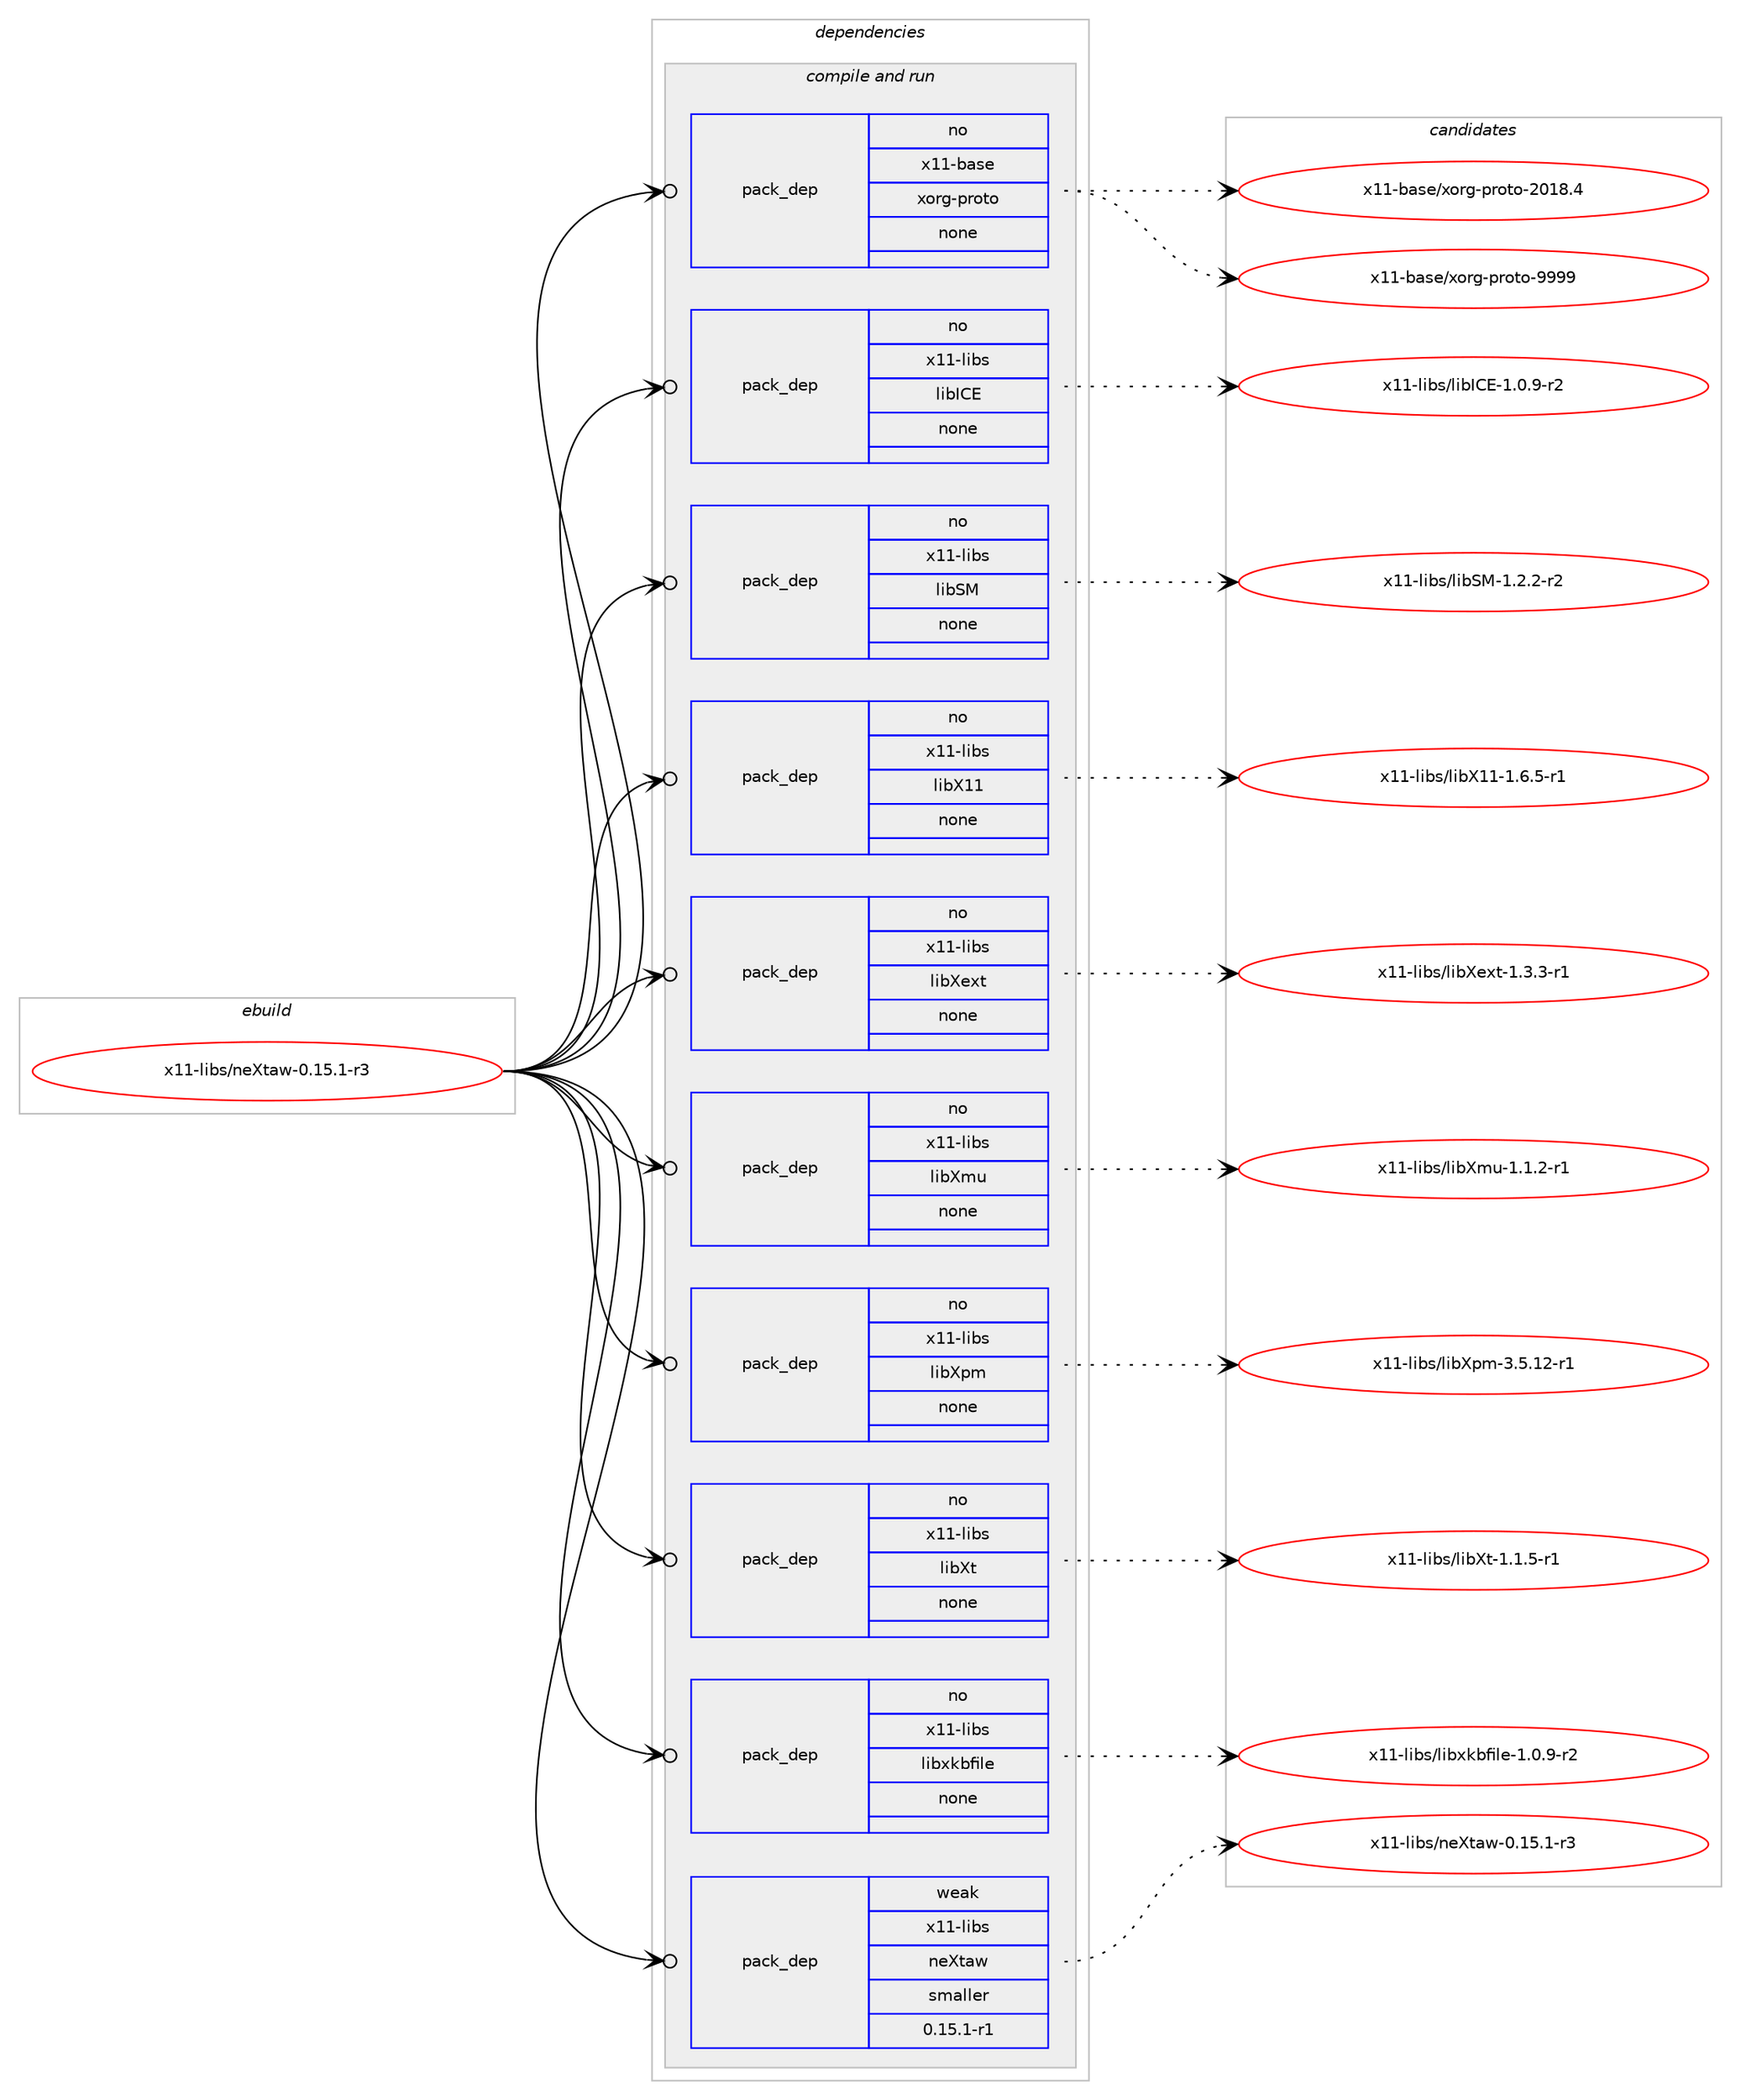 digraph prolog {

# *************
# Graph options
# *************

newrank=true;
concentrate=true;
compound=true;
graph [rankdir=LR,fontname=Helvetica,fontsize=10,ranksep=1.5];#, ranksep=2.5, nodesep=0.2];
edge  [arrowhead=vee];
node  [fontname=Helvetica,fontsize=10];

# **********
# The ebuild
# **********

subgraph cluster_leftcol {
color=gray;
rank=same;
label=<<i>ebuild</i>>;
id [label="x11-libs/neXtaw-0.15.1-r3", color=red, width=4, href="../x11-libs/neXtaw-0.15.1-r3.svg"];
}

# ****************
# The dependencies
# ****************

subgraph cluster_midcol {
color=gray;
label=<<i>dependencies</i>>;
subgraph cluster_compile {
fillcolor="#eeeeee";
style=filled;
label=<<i>compile</i>>;
}
subgraph cluster_compileandrun {
fillcolor="#eeeeee";
style=filled;
label=<<i>compile and run</i>>;
subgraph pack7462 {
dependency9622 [label=<<TABLE BORDER="0" CELLBORDER="1" CELLSPACING="0" CELLPADDING="4" WIDTH="220"><TR><TD ROWSPAN="6" CELLPADDING="30">pack_dep</TD></TR><TR><TD WIDTH="110">no</TD></TR><TR><TD>x11-base</TD></TR><TR><TD>xorg-proto</TD></TR><TR><TD>none</TD></TR><TR><TD></TD></TR></TABLE>>, shape=none, color=blue];
}
id:e -> dependency9622:w [weight=20,style="solid",arrowhead="odotvee"];
subgraph pack7463 {
dependency9623 [label=<<TABLE BORDER="0" CELLBORDER="1" CELLSPACING="0" CELLPADDING="4" WIDTH="220"><TR><TD ROWSPAN="6" CELLPADDING="30">pack_dep</TD></TR><TR><TD WIDTH="110">no</TD></TR><TR><TD>x11-libs</TD></TR><TR><TD>libICE</TD></TR><TR><TD>none</TD></TR><TR><TD></TD></TR></TABLE>>, shape=none, color=blue];
}
id:e -> dependency9623:w [weight=20,style="solid",arrowhead="odotvee"];
subgraph pack7464 {
dependency9624 [label=<<TABLE BORDER="0" CELLBORDER="1" CELLSPACING="0" CELLPADDING="4" WIDTH="220"><TR><TD ROWSPAN="6" CELLPADDING="30">pack_dep</TD></TR><TR><TD WIDTH="110">no</TD></TR><TR><TD>x11-libs</TD></TR><TR><TD>libSM</TD></TR><TR><TD>none</TD></TR><TR><TD></TD></TR></TABLE>>, shape=none, color=blue];
}
id:e -> dependency9624:w [weight=20,style="solid",arrowhead="odotvee"];
subgraph pack7465 {
dependency9625 [label=<<TABLE BORDER="0" CELLBORDER="1" CELLSPACING="0" CELLPADDING="4" WIDTH="220"><TR><TD ROWSPAN="6" CELLPADDING="30">pack_dep</TD></TR><TR><TD WIDTH="110">no</TD></TR><TR><TD>x11-libs</TD></TR><TR><TD>libX11</TD></TR><TR><TD>none</TD></TR><TR><TD></TD></TR></TABLE>>, shape=none, color=blue];
}
id:e -> dependency9625:w [weight=20,style="solid",arrowhead="odotvee"];
subgraph pack7466 {
dependency9626 [label=<<TABLE BORDER="0" CELLBORDER="1" CELLSPACING="0" CELLPADDING="4" WIDTH="220"><TR><TD ROWSPAN="6" CELLPADDING="30">pack_dep</TD></TR><TR><TD WIDTH="110">no</TD></TR><TR><TD>x11-libs</TD></TR><TR><TD>libXext</TD></TR><TR><TD>none</TD></TR><TR><TD></TD></TR></TABLE>>, shape=none, color=blue];
}
id:e -> dependency9626:w [weight=20,style="solid",arrowhead="odotvee"];
subgraph pack7467 {
dependency9627 [label=<<TABLE BORDER="0" CELLBORDER="1" CELLSPACING="0" CELLPADDING="4" WIDTH="220"><TR><TD ROWSPAN="6" CELLPADDING="30">pack_dep</TD></TR><TR><TD WIDTH="110">no</TD></TR><TR><TD>x11-libs</TD></TR><TR><TD>libXmu</TD></TR><TR><TD>none</TD></TR><TR><TD></TD></TR></TABLE>>, shape=none, color=blue];
}
id:e -> dependency9627:w [weight=20,style="solid",arrowhead="odotvee"];
subgraph pack7468 {
dependency9628 [label=<<TABLE BORDER="0" CELLBORDER="1" CELLSPACING="0" CELLPADDING="4" WIDTH="220"><TR><TD ROWSPAN="6" CELLPADDING="30">pack_dep</TD></TR><TR><TD WIDTH="110">no</TD></TR><TR><TD>x11-libs</TD></TR><TR><TD>libXpm</TD></TR><TR><TD>none</TD></TR><TR><TD></TD></TR></TABLE>>, shape=none, color=blue];
}
id:e -> dependency9628:w [weight=20,style="solid",arrowhead="odotvee"];
subgraph pack7469 {
dependency9629 [label=<<TABLE BORDER="0" CELLBORDER="1" CELLSPACING="0" CELLPADDING="4" WIDTH="220"><TR><TD ROWSPAN="6" CELLPADDING="30">pack_dep</TD></TR><TR><TD WIDTH="110">no</TD></TR><TR><TD>x11-libs</TD></TR><TR><TD>libXt</TD></TR><TR><TD>none</TD></TR><TR><TD></TD></TR></TABLE>>, shape=none, color=blue];
}
id:e -> dependency9629:w [weight=20,style="solid",arrowhead="odotvee"];
subgraph pack7470 {
dependency9630 [label=<<TABLE BORDER="0" CELLBORDER="1" CELLSPACING="0" CELLPADDING="4" WIDTH="220"><TR><TD ROWSPAN="6" CELLPADDING="30">pack_dep</TD></TR><TR><TD WIDTH="110">no</TD></TR><TR><TD>x11-libs</TD></TR><TR><TD>libxkbfile</TD></TR><TR><TD>none</TD></TR><TR><TD></TD></TR></TABLE>>, shape=none, color=blue];
}
id:e -> dependency9630:w [weight=20,style="solid",arrowhead="odotvee"];
subgraph pack7471 {
dependency9631 [label=<<TABLE BORDER="0" CELLBORDER="1" CELLSPACING="0" CELLPADDING="4" WIDTH="220"><TR><TD ROWSPAN="6" CELLPADDING="30">pack_dep</TD></TR><TR><TD WIDTH="110">weak</TD></TR><TR><TD>x11-libs</TD></TR><TR><TD>neXtaw</TD></TR><TR><TD>smaller</TD></TR><TR><TD>0.15.1-r1</TD></TR></TABLE>>, shape=none, color=blue];
}
id:e -> dependency9631:w [weight=20,style="solid",arrowhead="odotvee"];
}
subgraph cluster_run {
fillcolor="#eeeeee";
style=filled;
label=<<i>run</i>>;
}
}

# **************
# The candidates
# **************

subgraph cluster_choices {
rank=same;
color=gray;
label=<<i>candidates</i>>;

subgraph choice7462 {
color=black;
nodesep=1;
choice1204949459897115101471201111141034511211411111611145504849564652 [label="x11-base/xorg-proto-2018.4", color=red, width=4,href="../x11-base/xorg-proto-2018.4.svg"];
choice120494945989711510147120111114103451121141111161114557575757 [label="x11-base/xorg-proto-9999", color=red, width=4,href="../x11-base/xorg-proto-9999.svg"];
dependency9622:e -> choice1204949459897115101471201111141034511211411111611145504849564652:w [style=dotted,weight="100"];
dependency9622:e -> choice120494945989711510147120111114103451121141111161114557575757:w [style=dotted,weight="100"];
}
subgraph choice7463 {
color=black;
nodesep=1;
choice1204949451081059811547108105987367694549464846574511450 [label="x11-libs/libICE-1.0.9-r2", color=red, width=4,href="../x11-libs/libICE-1.0.9-r2.svg"];
dependency9623:e -> choice1204949451081059811547108105987367694549464846574511450:w [style=dotted,weight="100"];
}
subgraph choice7464 {
color=black;
nodesep=1;
choice12049494510810598115471081059883774549465046504511450 [label="x11-libs/libSM-1.2.2-r2", color=red, width=4,href="../x11-libs/libSM-1.2.2-r2.svg"];
dependency9624:e -> choice12049494510810598115471081059883774549465046504511450:w [style=dotted,weight="100"];
}
subgraph choice7465 {
color=black;
nodesep=1;
choice1204949451081059811547108105988849494549465446534511449 [label="x11-libs/libX11-1.6.5-r1", color=red, width=4,href="../x11-libs/libX11-1.6.5-r1.svg"];
dependency9625:e -> choice1204949451081059811547108105988849494549465446534511449:w [style=dotted,weight="100"];
}
subgraph choice7466 {
color=black;
nodesep=1;
choice120494945108105981154710810598881011201164549465146514511449 [label="x11-libs/libXext-1.3.3-r1", color=red, width=4,href="../x11-libs/libXext-1.3.3-r1.svg"];
dependency9626:e -> choice120494945108105981154710810598881011201164549465146514511449:w [style=dotted,weight="100"];
}
subgraph choice7467 {
color=black;
nodesep=1;
choice120494945108105981154710810598881091174549464946504511449 [label="x11-libs/libXmu-1.1.2-r1", color=red, width=4,href="../x11-libs/libXmu-1.1.2-r1.svg"];
dependency9627:e -> choice120494945108105981154710810598881091174549464946504511449:w [style=dotted,weight="100"];
}
subgraph choice7468 {
color=black;
nodesep=1;
choice12049494510810598115471081059888112109455146534649504511449 [label="x11-libs/libXpm-3.5.12-r1", color=red, width=4,href="../x11-libs/libXpm-3.5.12-r1.svg"];
dependency9628:e -> choice12049494510810598115471081059888112109455146534649504511449:w [style=dotted,weight="100"];
}
subgraph choice7469 {
color=black;
nodesep=1;
choice120494945108105981154710810598881164549464946534511449 [label="x11-libs/libXt-1.1.5-r1", color=red, width=4,href="../x11-libs/libXt-1.1.5-r1.svg"];
dependency9629:e -> choice120494945108105981154710810598881164549464946534511449:w [style=dotted,weight="100"];
}
subgraph choice7470 {
color=black;
nodesep=1;
choice120494945108105981154710810598120107981021051081014549464846574511450 [label="x11-libs/libxkbfile-1.0.9-r2", color=red, width=4,href="../x11-libs/libxkbfile-1.0.9-r2.svg"];
dependency9630:e -> choice120494945108105981154710810598120107981021051081014549464846574511450:w [style=dotted,weight="100"];
}
subgraph choice7471 {
color=black;
nodesep=1;
choice12049494510810598115471101018811697119454846495346494511451 [label="x11-libs/neXtaw-0.15.1-r3", color=red, width=4,href="../x11-libs/neXtaw-0.15.1-r3.svg"];
dependency9631:e -> choice12049494510810598115471101018811697119454846495346494511451:w [style=dotted,weight="100"];
}
}

}
